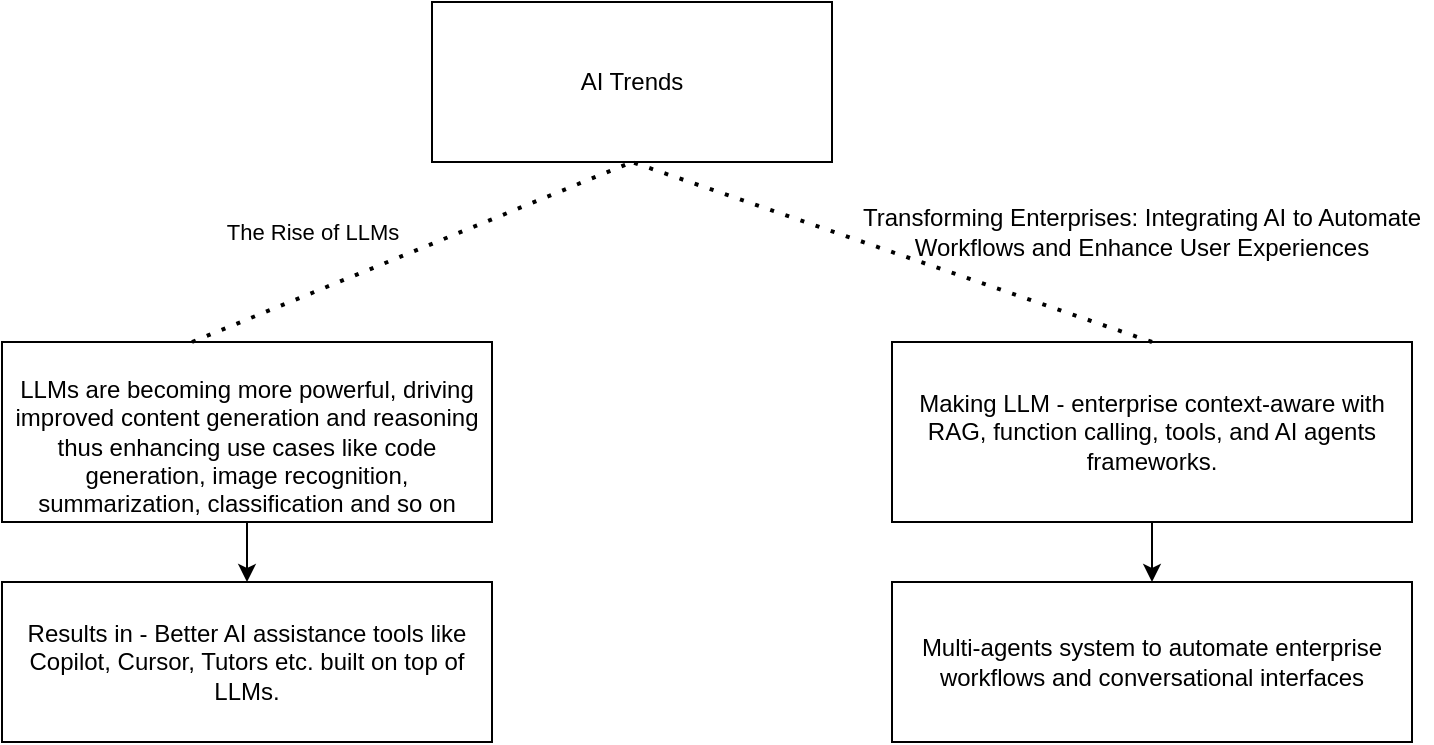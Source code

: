<mxfile version="26.0.4" pages="3">
  <diagram name="Page-1" id="0JDkAAtBtexvmtoXh208">
    <mxGraphModel dx="1010" dy="673" grid="1" gridSize="10" guides="1" tooltips="1" connect="1" arrows="1" fold="1" page="1" pageScale="1" pageWidth="850" pageHeight="1100" math="0" shadow="0">
      <root>
        <mxCell id="0" />
        <mxCell id="1" parent="0" />
        <mxCell id="8XEFC0jclhyZpEwvIOi0-1" value="AI Trends" style="rounded=0;whiteSpace=wrap;html=1;" parent="1" vertex="1">
          <mxGeometry x="340" y="110" width="200" height="80" as="geometry" />
        </mxCell>
        <mxCell id="8XEFC0jclhyZpEwvIOi0-5" value="" style="edgeStyle=orthogonalEdgeStyle;rounded=0;orthogonalLoop=1;jettySize=auto;html=1;" parent="1" source="8XEFC0jclhyZpEwvIOi0-2" target="8XEFC0jclhyZpEwvIOi0-3" edge="1">
          <mxGeometry relative="1" as="geometry" />
        </mxCell>
        <mxCell id="8XEFC0jclhyZpEwvIOi0-2" value="&lt;div&gt;&lt;br&gt;&lt;/div&gt;LLMs are becoming more powerful, driving improved content generation and reasoning thus enhancing use cases like code generation, image recognition, summarization, classification and so on" style="rounded=0;whiteSpace=wrap;html=1;" parent="1" vertex="1">
          <mxGeometry x="125" y="280" width="245" height="90" as="geometry" />
        </mxCell>
        <mxCell id="8XEFC0jclhyZpEwvIOi0-3" value="Results in - Better AI assistance tools like Copilot, Cursor, Tutors etc. built on top of LLMs." style="rounded=0;whiteSpace=wrap;html=1;" parent="1" vertex="1">
          <mxGeometry x="125" y="400" width="245" height="80" as="geometry" />
        </mxCell>
        <mxCell id="8XEFC0jclhyZpEwvIOi0-4" value="" style="endArrow=none;dashed=1;html=1;dashPattern=1 3;strokeWidth=2;rounded=0;entryX=0.5;entryY=1;entryDx=0;entryDy=0;" parent="1" target="8XEFC0jclhyZpEwvIOi0-1" edge="1">
          <mxGeometry width="50" height="50" relative="1" as="geometry">
            <mxPoint x="220" y="280" as="sourcePoint" />
            <mxPoint x="270" y="230" as="targetPoint" />
          </mxGeometry>
        </mxCell>
        <mxCell id="_xzSEBTtd7zDVqH5vABa-2" value="The Rise of LLMs" style="edgeLabel;html=1;align=center;verticalAlign=middle;resizable=0;points=[];fontStyle=0" parent="8XEFC0jclhyZpEwvIOi0-4" vertex="1" connectable="0">
          <mxGeometry x="-0.014" y="2" relative="1" as="geometry">
            <mxPoint x="-48" y="-9" as="offset" />
          </mxGeometry>
        </mxCell>
        <mxCell id="8XEFC0jclhyZpEwvIOi0-8" value="" style="edgeStyle=orthogonalEdgeStyle;rounded=0;orthogonalLoop=1;jettySize=auto;html=1;" parent="1" target="8XEFC0jclhyZpEwvIOi0-7" edge="1">
          <mxGeometry relative="1" as="geometry">
            <mxPoint x="700.0" y="350.0" as="sourcePoint" />
          </mxGeometry>
        </mxCell>
        <mxCell id="_xzSEBTtd7zDVqH5vABa-9" value="" style="edgeStyle=orthogonalEdgeStyle;rounded=0;orthogonalLoop=1;jettySize=auto;html=1;" parent="1" source="8XEFC0jclhyZpEwvIOi0-7" target="_xzSEBTtd7zDVqH5vABa-8" edge="1">
          <mxGeometry relative="1" as="geometry" />
        </mxCell>
        <mxCell id="8XEFC0jclhyZpEwvIOi0-7" value="&lt;p&gt;Making LLM - enterprise context-aware with RAG, function calling, tools, and AI agents frameworks.&lt;/p&gt;" style="rounded=0;whiteSpace=wrap;html=1;" parent="1" vertex="1">
          <mxGeometry x="570" y="280" width="260" height="90" as="geometry" />
        </mxCell>
        <mxCell id="8XEFC0jclhyZpEwvIOi0-9" value="" style="endArrow=none;dashed=1;html=1;dashPattern=1 3;strokeWidth=2;rounded=0;exitX=0.5;exitY=0;exitDx=0;exitDy=0;entryX=0.5;entryY=1;entryDx=0;entryDy=0;fontStyle=1" parent="1" target="8XEFC0jclhyZpEwvIOi0-1" edge="1">
          <mxGeometry width="50" height="50" relative="1" as="geometry">
            <mxPoint x="700.0" y="280.0" as="sourcePoint" />
            <mxPoint x="450" y="200" as="targetPoint" />
          </mxGeometry>
        </mxCell>
        <mxCell id="_xzSEBTtd7zDVqH5vABa-6" value="Transforming Enterprises: Integrating AI to Automate Workflows and Enhance User Experiences" style="text;html=1;align=center;verticalAlign=middle;whiteSpace=wrap;rounded=0;" parent="1" vertex="1">
          <mxGeometry x="550" y="210" width="290" height="30" as="geometry" />
        </mxCell>
        <mxCell id="_xzSEBTtd7zDVqH5vABa-8" value="&lt;p&gt;Multi-agents system to automate enterprise workflows and conversational interfaces&lt;/p&gt;" style="rounded=0;whiteSpace=wrap;html=1;" parent="1" vertex="1">
          <mxGeometry x="570" y="400" width="260" height="80" as="geometry" />
        </mxCell>
      </root>
    </mxGraphModel>
  </diagram>
  <diagram id="oy817IPG_0Yy2BmdTkY6" name="user-exp">
    <mxGraphModel dx="1443" dy="2061" grid="1" gridSize="10" guides="1" tooltips="1" connect="1" arrows="1" fold="1" page="1" pageScale="1" pageWidth="850" pageHeight="1100" math="0" shadow="0">
      <root>
        <mxCell id="0" />
        <mxCell id="1" parent="0" />
        <mxCell id="qyrSugsS2IbJfJdyKkLm-6" value="User Experience Journey" style="rounded=0;whiteSpace=wrap;html=1;verticalAlign=top;dashed=1;dashPattern=1 4;" vertex="1" parent="1">
          <mxGeometry x="110" y="-10" width="850" height="570" as="geometry" />
        </mxCell>
        <mxCell id="qyrSugsS2IbJfJdyKkLm-1" value="" style="edgeStyle=orthogonalEdgeStyle;rounded=0;orthogonalLoop=1;jettySize=auto;html=1;" edge="1" parent="1" source="3hSxRgnPD_iNVltPOe2m-1" target="1VxN9Z2p7lKoCgcHFMZg-3">
          <mxGeometry relative="1" as="geometry" />
        </mxCell>
        <mxCell id="3hSxRgnPD_iNVltPOe2m-1" value="In-Person&amp;nbsp;Interaction" style="rounded=0;whiteSpace=wrap;html=1;" vertex="1" parent="1">
          <mxGeometry x="150" y="40" width="200" height="60" as="geometry" />
        </mxCell>
        <mxCell id="3hSxRgnPD_iNVltPOe2m-4" value="&lt;span style=&quot;background-color: transparent; color: light-dark(rgb(0, 0, 0), rgb(255, 255, 255));&quot;&gt;Go visit branch,&amp;nbsp;&lt;/span&gt;&lt;div&gt;&lt;div&gt;Talk to bank employee (agent)&amp;nbsp;&lt;/div&gt;&lt;div&gt;&lt;b&gt;Pros&amp;nbsp;&lt;/b&gt;&lt;/div&gt;&lt;/div&gt;&lt;div&gt;Native language interaction&lt;div&gt;Easy&amp;nbsp;&lt;/div&gt;&lt;div&gt;Personal touch&lt;/div&gt;&lt;div&gt;You don&#39;t need to be tech savvy&lt;/div&gt;&lt;div&gt;&lt;div&gt;Respond as per User Persona&lt;/div&gt;&lt;div&gt;&lt;b&gt;Cons&lt;/b&gt;&lt;/div&gt;&lt;div&gt;&lt;span style=&quot;background-color: transparent; color: light-dark(rgb(0, 0, 0), rgb(255, 255, 255));&quot;&gt;Time-consuming&amp;nbsp;&lt;/span&gt;&lt;/div&gt;&lt;div&gt;&lt;span style=&quot;background-color: transparent; color: light-dark(rgb(0, 0, 0), rgb(255, 255, 255));&quot;&gt;Location-dependent&lt;/span&gt;&lt;/div&gt;&lt;div&gt;&lt;span style=&quot;background-color: transparent; color: light-dark(rgb(0, 0, 0), rgb(255, 255, 255));&quot;&gt;Not available 24x7&lt;/span&gt;&lt;/div&gt;&lt;div&gt;&lt;span style=&quot;background-color: transparent; color: light-dark(rgb(0, 0, 0), rgb(255, 255, 255));&quot;&gt;Inconvenient for modern, fast-paced lifestyles.&lt;/span&gt;&lt;/div&gt;&lt;div&gt;&lt;br style=&quot;text-align: center;&quot;&gt;&lt;/div&gt;&lt;/div&gt;&lt;/div&gt;" style="rounded=0;whiteSpace=wrap;html=1;align=left;verticalAlign=top;" vertex="1" parent="1">
          <mxGeometry x="150" y="150" width="200" height="220" as="geometry" />
        </mxCell>
        <mxCell id="3hSxRgnPD_iNVltPOe2m-6" value="&lt;div style=&quot;forced-color-adjust: none; color: rgb(0, 0, 0); font-family: Helvetica; font-size: 12px; font-style: normal; font-variant-ligatures: normal; font-variant-caps: normal; font-weight: 400; letter-spacing: normal; orphans: 2; text-align: center; text-indent: 0px; text-transform: none; widows: 2; word-spacing: 0px; -webkit-text-stroke-width: 0px; white-space: normal; background-color: rgb(251, 251, 251); text-decoration-thickness: initial; text-decoration-style: initial; text-decoration-color: initial;&quot;&gt;&lt;br&gt;&lt;/div&gt;" style="text;whiteSpace=wrap;html=1;" vertex="1" parent="1">
          <mxGeometry x="930" y="360" width="170" height="70" as="geometry" />
        </mxCell>
        <mxCell id="1VxN9Z2p7lKoCgcHFMZg-2" value="" style="endArrow=none;dashed=1;html=1;dashPattern=1 3;strokeWidth=2;rounded=0;exitX=0.5;exitY=0;exitDx=0;exitDy=0;entryX=0.5;entryY=1;entryDx=0;entryDy=0;" edge="1" parent="1" source="3hSxRgnPD_iNVltPOe2m-4" target="3hSxRgnPD_iNVltPOe2m-1">
          <mxGeometry width="50" height="50" relative="1" as="geometry">
            <mxPoint x="100" y="150" as="sourcePoint" />
            <mxPoint x="140" y="120" as="targetPoint" />
          </mxGeometry>
        </mxCell>
        <mxCell id="qyrSugsS2IbJfJdyKkLm-2" value="" style="edgeStyle=orthogonalEdgeStyle;rounded=0;orthogonalLoop=1;jettySize=auto;html=1;" edge="1" parent="1" source="1VxN9Z2p7lKoCgcHFMZg-3" target="1VxN9Z2p7lKoCgcHFMZg-5">
          <mxGeometry relative="1" as="geometry" />
        </mxCell>
        <mxCell id="1VxN9Z2p7lKoCgcHFMZg-3" value="SaaS Experience" style="rounded=0;whiteSpace=wrap;html=1;" vertex="1" parent="1">
          <mxGeometry x="430" y="40" width="200" height="60" as="geometry" />
        </mxCell>
        <mxCell id="1VxN9Z2p7lKoCgcHFMZg-4" value="&lt;div&gt;&lt;div&gt;Access online banking application&lt;br&gt;&lt;b&gt;Pros&amp;nbsp;&lt;/b&gt;&lt;/div&gt;&lt;/div&gt;&lt;div&gt;&lt;div style=&quot;&quot;&gt;&lt;ul&gt;&lt;li&gt;Available 24x7&lt;/li&gt;&lt;li&gt;Comfort of home&lt;/li&gt;&lt;li&gt;&lt;span style=&quot;background-color: transparent; color: light-dark(rgb(0, 0, 0), rgb(255, 255, 255));&quot;&gt;Efficient&lt;/span&gt;&lt;/li&gt;&lt;/ul&gt;&lt;/div&gt;&lt;div&gt;&lt;b style=&quot;background-color: transparent; color: light-dark(rgb(0, 0, 0), rgb(255, 255, 255));&quot;&gt;Cons&lt;/b&gt;&lt;/div&gt;&lt;div&gt;&lt;ul&gt;&lt;li&gt;Lack of personal touch&lt;/li&gt;&lt;li&gt;Limited persona based handling&lt;/li&gt;&lt;li&gt;May not handle complex transaction&lt;/li&gt;&lt;li&gt;&lt;span style=&quot;background-color: transparent; color: light-dark(rgb(0, 0, 0), rgb(255, 255, 255));&quot;&gt;Location-dependent&lt;/span&gt;&lt;/li&gt;&lt;li&gt;Barrier for less tech-savvy, must learn to interact with user interfaces&lt;/li&gt;&lt;li&gt;Limited Accessibility support&lt;/li&gt;&lt;/ul&gt;&lt;/div&gt;&lt;div&gt;&lt;br style=&quot;&quot;&gt;&lt;/div&gt;&lt;/div&gt;" style="rounded=0;whiteSpace=wrap;html=1;align=left;verticalAlign=top;" vertex="1" parent="1">
          <mxGeometry x="430" y="150" width="200" height="300" as="geometry" />
        </mxCell>
        <mxCell id="1VxN9Z2p7lKoCgcHFMZg-5" value="AI Agents - Experience" style="rounded=0;whiteSpace=wrap;html=1;" vertex="1" parent="1">
          <mxGeometry x="690" y="40" width="200" height="60" as="geometry" />
        </mxCell>
        <mxCell id="1VxN9Z2p7lKoCgcHFMZg-6" value="&lt;div&gt;&lt;div&gt;Voice commands or chat interaction&lt;br&gt;&lt;b&gt;Pros&amp;nbsp;&lt;/b&gt;&lt;/div&gt;&lt;/div&gt;&lt;div&gt;&lt;ul&gt;&lt;li&gt;&lt;span style=&quot;color: light-dark(rgb(0, 0, 0), rgb(255, 255, 255)); background-color: transparent;&quot;&gt;All SaaS benefits&lt;/span&gt;&lt;/li&gt;&lt;li&gt;Instant resolutions through voice commands (e.g., a virtual agent available by a mic button).&lt;/li&gt;&lt;li&gt;&lt;span style=&quot;color: light-dark(rgb(0, 0, 0), rgb(255, 255, 255)); background-color: transparent;&quot;&gt;Transact in your native lang&lt;/span&gt;&lt;/li&gt;&lt;li&gt;Highly accessible for diverse users, including the visually impaired or those less tech-savvy.&lt;/li&gt;&lt;li&gt;&lt;span style=&quot;color: light-dark(rgb(0, 0, 0), rgb(255, 255, 255)); background-color: transparent;&quot;&gt;Can respond as per User Persona like boomer, Gen-Z etc.&lt;/span&gt;&lt;/li&gt;&lt;/ul&gt;&lt;/div&gt;&lt;div&gt;&lt;div&gt;&lt;b style=&quot;color: light-dark(rgb(0, 0, 0), rgb(255, 255, 255)); background-color: transparent;&quot;&gt;Cons&lt;/b&gt;&lt;br&gt;&lt;ul&gt;&lt;li&gt;Dependence on AI accuracy&amp;nbsp;&lt;/li&gt;&lt;li&gt;Potential privacy issues&lt;/li&gt;&lt;li&gt;Still may not bring person touch compared to in-person interaction&lt;/li&gt;&lt;/ul&gt;&lt;/div&gt;&lt;div&gt;&lt;br&gt;&lt;/div&gt;&lt;/div&gt;" style="rounded=0;whiteSpace=wrap;html=1;align=left;verticalAlign=top;" vertex="1" parent="1">
          <mxGeometry x="690" y="150" width="200" height="370" as="geometry" />
        </mxCell>
        <mxCell id="qyrSugsS2IbJfJdyKkLm-3" value="" style="endArrow=none;dashed=1;html=1;dashPattern=1 3;strokeWidth=2;rounded=0;exitX=0.5;exitY=0;exitDx=0;exitDy=0;entryX=0.5;entryY=1;entryDx=0;entryDy=0;" edge="1" parent="1">
          <mxGeometry width="50" height="50" relative="1" as="geometry">
            <mxPoint x="529.8" y="150" as="sourcePoint" />
            <mxPoint x="529.8" y="100" as="targetPoint" />
          </mxGeometry>
        </mxCell>
        <mxCell id="qyrSugsS2IbJfJdyKkLm-5" value="" style="endArrow=none;dashed=1;html=1;dashPattern=1 3;strokeWidth=2;rounded=0;exitX=0.5;exitY=0;exitDx=0;exitDy=0;entryX=0.5;entryY=1;entryDx=0;entryDy=0;" edge="1" parent="1">
          <mxGeometry width="50" height="50" relative="1" as="geometry">
            <mxPoint x="789.8" y="150" as="sourcePoint" />
            <mxPoint x="789.8" y="100" as="targetPoint" />
          </mxGeometry>
        </mxCell>
      </root>
    </mxGraphModel>
  </diagram>
  <diagram id="UChhlvQWrVhSvjY25L6b" name="Page-3">
    <mxGraphModel grid="1" page="1" gridSize="10" guides="1" tooltips="1" connect="1" arrows="1" fold="1" pageScale="1" pageWidth="850" pageHeight="1100" math="0" shadow="0">
      <root>
        <mxCell id="0" />
        <mxCell id="1" parent="0" />
      </root>
    </mxGraphModel>
  </diagram>
</mxfile>
